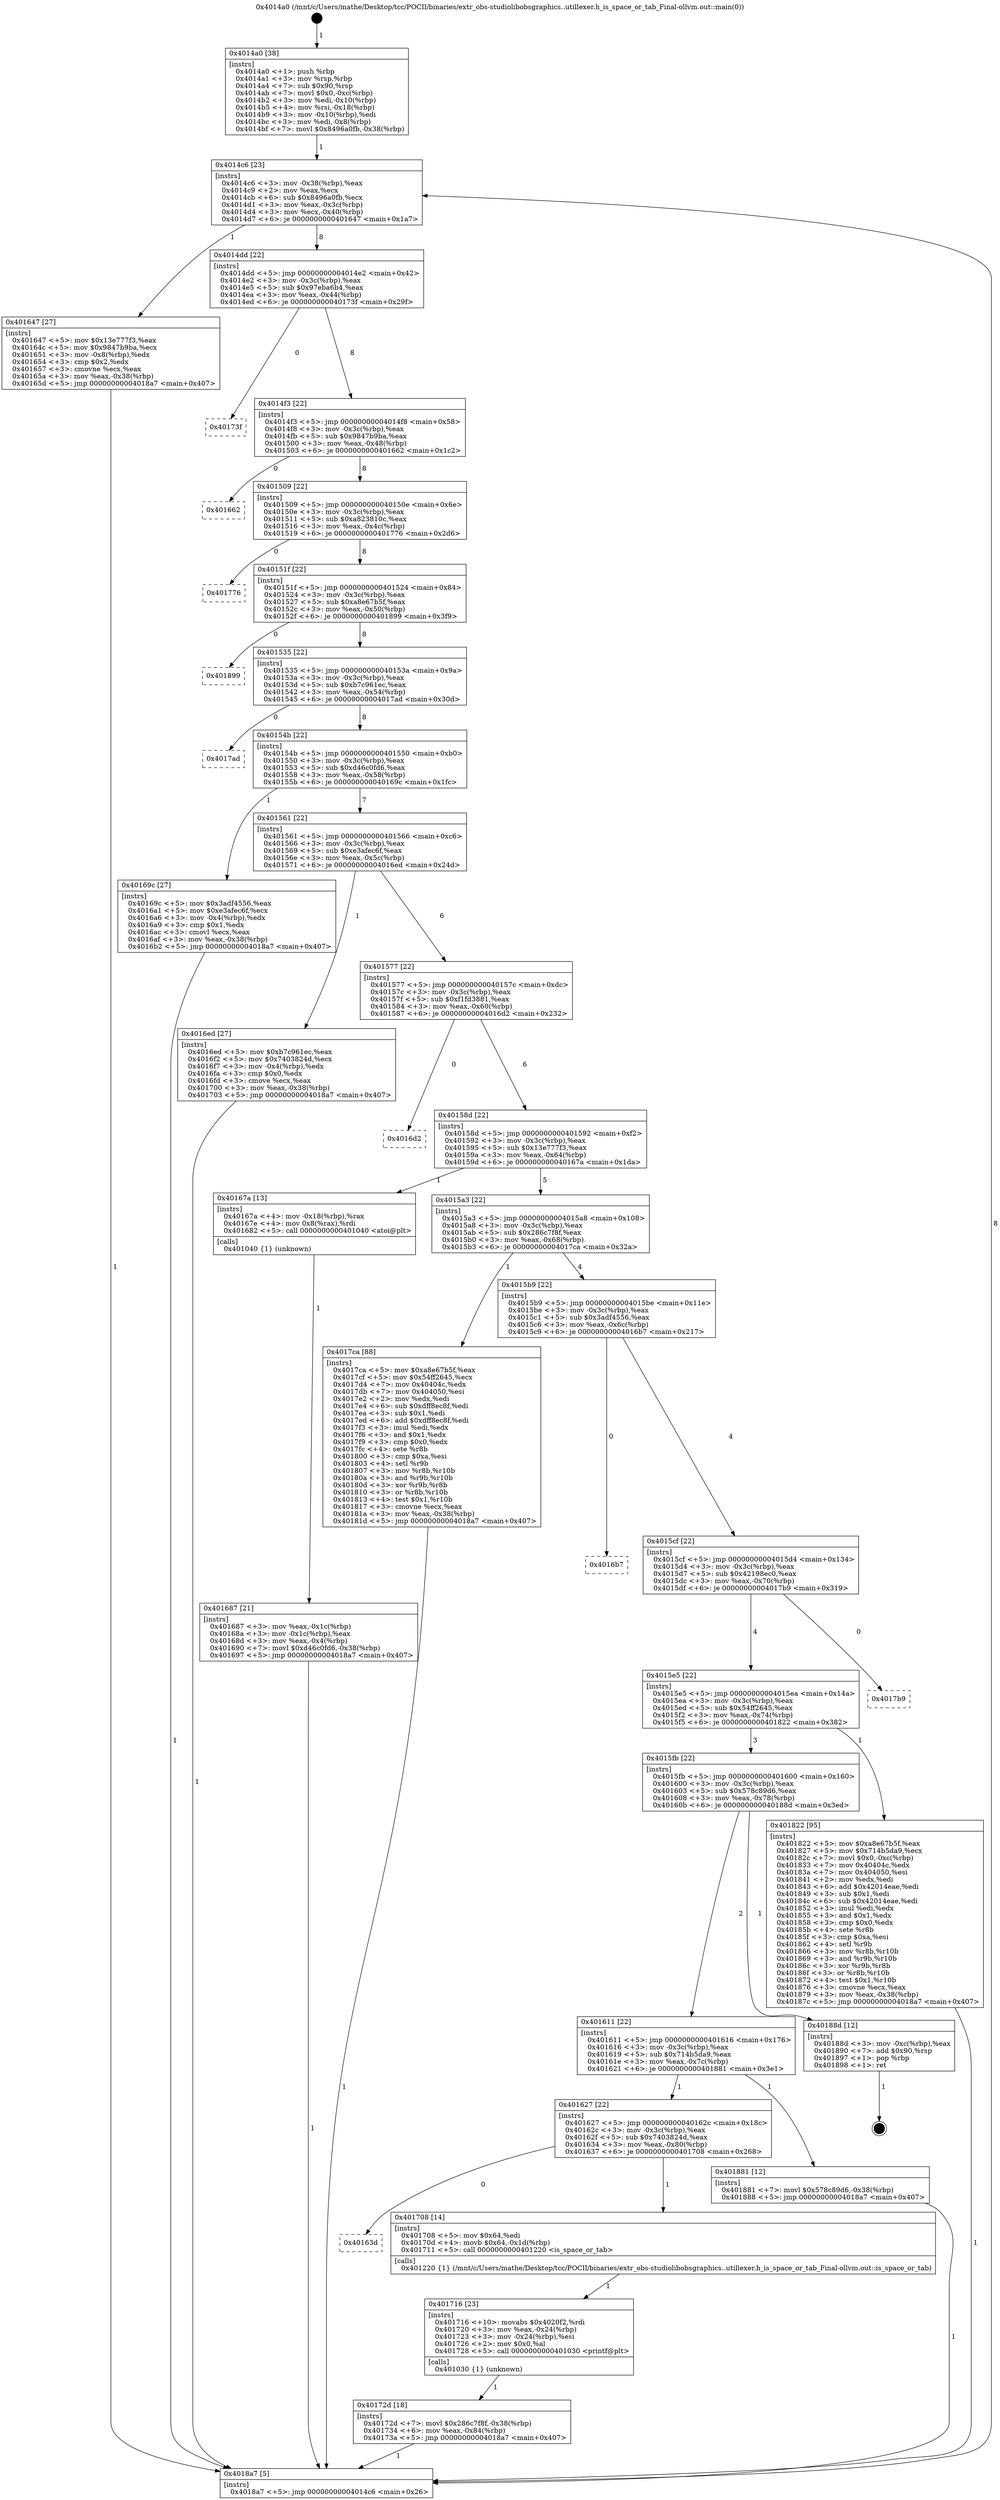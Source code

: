 digraph "0x4014a0" {
  label = "0x4014a0 (/mnt/c/Users/mathe/Desktop/tcc/POCII/binaries/extr_obs-studiolibobsgraphics..utillexer.h_is_space_or_tab_Final-ollvm.out::main(0))"
  labelloc = "t"
  node[shape=record]

  Entry [label="",width=0.3,height=0.3,shape=circle,fillcolor=black,style=filled]
  "0x4014c6" [label="{
     0x4014c6 [23]\l
     | [instrs]\l
     &nbsp;&nbsp;0x4014c6 \<+3\>: mov -0x38(%rbp),%eax\l
     &nbsp;&nbsp;0x4014c9 \<+2\>: mov %eax,%ecx\l
     &nbsp;&nbsp;0x4014cb \<+6\>: sub $0x8496a0fb,%ecx\l
     &nbsp;&nbsp;0x4014d1 \<+3\>: mov %eax,-0x3c(%rbp)\l
     &nbsp;&nbsp;0x4014d4 \<+3\>: mov %ecx,-0x40(%rbp)\l
     &nbsp;&nbsp;0x4014d7 \<+6\>: je 0000000000401647 \<main+0x1a7\>\l
  }"]
  "0x401647" [label="{
     0x401647 [27]\l
     | [instrs]\l
     &nbsp;&nbsp;0x401647 \<+5\>: mov $0x13e777f3,%eax\l
     &nbsp;&nbsp;0x40164c \<+5\>: mov $0x9847b9ba,%ecx\l
     &nbsp;&nbsp;0x401651 \<+3\>: mov -0x8(%rbp),%edx\l
     &nbsp;&nbsp;0x401654 \<+3\>: cmp $0x2,%edx\l
     &nbsp;&nbsp;0x401657 \<+3\>: cmovne %ecx,%eax\l
     &nbsp;&nbsp;0x40165a \<+3\>: mov %eax,-0x38(%rbp)\l
     &nbsp;&nbsp;0x40165d \<+5\>: jmp 00000000004018a7 \<main+0x407\>\l
  }"]
  "0x4014dd" [label="{
     0x4014dd [22]\l
     | [instrs]\l
     &nbsp;&nbsp;0x4014dd \<+5\>: jmp 00000000004014e2 \<main+0x42\>\l
     &nbsp;&nbsp;0x4014e2 \<+3\>: mov -0x3c(%rbp),%eax\l
     &nbsp;&nbsp;0x4014e5 \<+5\>: sub $0x97eba6b4,%eax\l
     &nbsp;&nbsp;0x4014ea \<+3\>: mov %eax,-0x44(%rbp)\l
     &nbsp;&nbsp;0x4014ed \<+6\>: je 000000000040173f \<main+0x29f\>\l
  }"]
  "0x4018a7" [label="{
     0x4018a7 [5]\l
     | [instrs]\l
     &nbsp;&nbsp;0x4018a7 \<+5\>: jmp 00000000004014c6 \<main+0x26\>\l
  }"]
  "0x4014a0" [label="{
     0x4014a0 [38]\l
     | [instrs]\l
     &nbsp;&nbsp;0x4014a0 \<+1\>: push %rbp\l
     &nbsp;&nbsp;0x4014a1 \<+3\>: mov %rsp,%rbp\l
     &nbsp;&nbsp;0x4014a4 \<+7\>: sub $0x90,%rsp\l
     &nbsp;&nbsp;0x4014ab \<+7\>: movl $0x0,-0xc(%rbp)\l
     &nbsp;&nbsp;0x4014b2 \<+3\>: mov %edi,-0x10(%rbp)\l
     &nbsp;&nbsp;0x4014b5 \<+4\>: mov %rsi,-0x18(%rbp)\l
     &nbsp;&nbsp;0x4014b9 \<+3\>: mov -0x10(%rbp),%edi\l
     &nbsp;&nbsp;0x4014bc \<+3\>: mov %edi,-0x8(%rbp)\l
     &nbsp;&nbsp;0x4014bf \<+7\>: movl $0x8496a0fb,-0x38(%rbp)\l
  }"]
  Exit [label="",width=0.3,height=0.3,shape=circle,fillcolor=black,style=filled,peripheries=2]
  "0x40173f" [label="{
     0x40173f\l
  }", style=dashed]
  "0x4014f3" [label="{
     0x4014f3 [22]\l
     | [instrs]\l
     &nbsp;&nbsp;0x4014f3 \<+5\>: jmp 00000000004014f8 \<main+0x58\>\l
     &nbsp;&nbsp;0x4014f8 \<+3\>: mov -0x3c(%rbp),%eax\l
     &nbsp;&nbsp;0x4014fb \<+5\>: sub $0x9847b9ba,%eax\l
     &nbsp;&nbsp;0x401500 \<+3\>: mov %eax,-0x48(%rbp)\l
     &nbsp;&nbsp;0x401503 \<+6\>: je 0000000000401662 \<main+0x1c2\>\l
  }"]
  "0x40172d" [label="{
     0x40172d [18]\l
     | [instrs]\l
     &nbsp;&nbsp;0x40172d \<+7\>: movl $0x286c7f8f,-0x38(%rbp)\l
     &nbsp;&nbsp;0x401734 \<+6\>: mov %eax,-0x84(%rbp)\l
     &nbsp;&nbsp;0x40173a \<+5\>: jmp 00000000004018a7 \<main+0x407\>\l
  }"]
  "0x401662" [label="{
     0x401662\l
  }", style=dashed]
  "0x401509" [label="{
     0x401509 [22]\l
     | [instrs]\l
     &nbsp;&nbsp;0x401509 \<+5\>: jmp 000000000040150e \<main+0x6e\>\l
     &nbsp;&nbsp;0x40150e \<+3\>: mov -0x3c(%rbp),%eax\l
     &nbsp;&nbsp;0x401511 \<+5\>: sub $0xa823810c,%eax\l
     &nbsp;&nbsp;0x401516 \<+3\>: mov %eax,-0x4c(%rbp)\l
     &nbsp;&nbsp;0x401519 \<+6\>: je 0000000000401776 \<main+0x2d6\>\l
  }"]
  "0x401716" [label="{
     0x401716 [23]\l
     | [instrs]\l
     &nbsp;&nbsp;0x401716 \<+10\>: movabs $0x4020f2,%rdi\l
     &nbsp;&nbsp;0x401720 \<+3\>: mov %eax,-0x24(%rbp)\l
     &nbsp;&nbsp;0x401723 \<+3\>: mov -0x24(%rbp),%esi\l
     &nbsp;&nbsp;0x401726 \<+2\>: mov $0x0,%al\l
     &nbsp;&nbsp;0x401728 \<+5\>: call 0000000000401030 \<printf@plt\>\l
     | [calls]\l
     &nbsp;&nbsp;0x401030 \{1\} (unknown)\l
  }"]
  "0x401776" [label="{
     0x401776\l
  }", style=dashed]
  "0x40151f" [label="{
     0x40151f [22]\l
     | [instrs]\l
     &nbsp;&nbsp;0x40151f \<+5\>: jmp 0000000000401524 \<main+0x84\>\l
     &nbsp;&nbsp;0x401524 \<+3\>: mov -0x3c(%rbp),%eax\l
     &nbsp;&nbsp;0x401527 \<+5\>: sub $0xa8e67b5f,%eax\l
     &nbsp;&nbsp;0x40152c \<+3\>: mov %eax,-0x50(%rbp)\l
     &nbsp;&nbsp;0x40152f \<+6\>: je 0000000000401899 \<main+0x3f9\>\l
  }"]
  "0x40163d" [label="{
     0x40163d\l
  }", style=dashed]
  "0x401899" [label="{
     0x401899\l
  }", style=dashed]
  "0x401535" [label="{
     0x401535 [22]\l
     | [instrs]\l
     &nbsp;&nbsp;0x401535 \<+5\>: jmp 000000000040153a \<main+0x9a\>\l
     &nbsp;&nbsp;0x40153a \<+3\>: mov -0x3c(%rbp),%eax\l
     &nbsp;&nbsp;0x40153d \<+5\>: sub $0xb7c961ec,%eax\l
     &nbsp;&nbsp;0x401542 \<+3\>: mov %eax,-0x54(%rbp)\l
     &nbsp;&nbsp;0x401545 \<+6\>: je 00000000004017ad \<main+0x30d\>\l
  }"]
  "0x401708" [label="{
     0x401708 [14]\l
     | [instrs]\l
     &nbsp;&nbsp;0x401708 \<+5\>: mov $0x64,%edi\l
     &nbsp;&nbsp;0x40170d \<+4\>: movb $0x64,-0x1d(%rbp)\l
     &nbsp;&nbsp;0x401711 \<+5\>: call 0000000000401220 \<is_space_or_tab\>\l
     | [calls]\l
     &nbsp;&nbsp;0x401220 \{1\} (/mnt/c/Users/mathe/Desktop/tcc/POCII/binaries/extr_obs-studiolibobsgraphics..utillexer.h_is_space_or_tab_Final-ollvm.out::is_space_or_tab)\l
  }"]
  "0x4017ad" [label="{
     0x4017ad\l
  }", style=dashed]
  "0x40154b" [label="{
     0x40154b [22]\l
     | [instrs]\l
     &nbsp;&nbsp;0x40154b \<+5\>: jmp 0000000000401550 \<main+0xb0\>\l
     &nbsp;&nbsp;0x401550 \<+3\>: mov -0x3c(%rbp),%eax\l
     &nbsp;&nbsp;0x401553 \<+5\>: sub $0xd46c0fd6,%eax\l
     &nbsp;&nbsp;0x401558 \<+3\>: mov %eax,-0x58(%rbp)\l
     &nbsp;&nbsp;0x40155b \<+6\>: je 000000000040169c \<main+0x1fc\>\l
  }"]
  "0x401627" [label="{
     0x401627 [22]\l
     | [instrs]\l
     &nbsp;&nbsp;0x401627 \<+5\>: jmp 000000000040162c \<main+0x18c\>\l
     &nbsp;&nbsp;0x40162c \<+3\>: mov -0x3c(%rbp),%eax\l
     &nbsp;&nbsp;0x40162f \<+5\>: sub $0x7403824d,%eax\l
     &nbsp;&nbsp;0x401634 \<+3\>: mov %eax,-0x80(%rbp)\l
     &nbsp;&nbsp;0x401637 \<+6\>: je 0000000000401708 \<main+0x268\>\l
  }"]
  "0x40169c" [label="{
     0x40169c [27]\l
     | [instrs]\l
     &nbsp;&nbsp;0x40169c \<+5\>: mov $0x3adf4556,%eax\l
     &nbsp;&nbsp;0x4016a1 \<+5\>: mov $0xe3afec6f,%ecx\l
     &nbsp;&nbsp;0x4016a6 \<+3\>: mov -0x4(%rbp),%edx\l
     &nbsp;&nbsp;0x4016a9 \<+3\>: cmp $0x1,%edx\l
     &nbsp;&nbsp;0x4016ac \<+3\>: cmovl %ecx,%eax\l
     &nbsp;&nbsp;0x4016af \<+3\>: mov %eax,-0x38(%rbp)\l
     &nbsp;&nbsp;0x4016b2 \<+5\>: jmp 00000000004018a7 \<main+0x407\>\l
  }"]
  "0x401561" [label="{
     0x401561 [22]\l
     | [instrs]\l
     &nbsp;&nbsp;0x401561 \<+5\>: jmp 0000000000401566 \<main+0xc6\>\l
     &nbsp;&nbsp;0x401566 \<+3\>: mov -0x3c(%rbp),%eax\l
     &nbsp;&nbsp;0x401569 \<+5\>: sub $0xe3afec6f,%eax\l
     &nbsp;&nbsp;0x40156e \<+3\>: mov %eax,-0x5c(%rbp)\l
     &nbsp;&nbsp;0x401571 \<+6\>: je 00000000004016ed \<main+0x24d\>\l
  }"]
  "0x401881" [label="{
     0x401881 [12]\l
     | [instrs]\l
     &nbsp;&nbsp;0x401881 \<+7\>: movl $0x578c89d6,-0x38(%rbp)\l
     &nbsp;&nbsp;0x401888 \<+5\>: jmp 00000000004018a7 \<main+0x407\>\l
  }"]
  "0x4016ed" [label="{
     0x4016ed [27]\l
     | [instrs]\l
     &nbsp;&nbsp;0x4016ed \<+5\>: mov $0xb7c961ec,%eax\l
     &nbsp;&nbsp;0x4016f2 \<+5\>: mov $0x7403824d,%ecx\l
     &nbsp;&nbsp;0x4016f7 \<+3\>: mov -0x4(%rbp),%edx\l
     &nbsp;&nbsp;0x4016fa \<+3\>: cmp $0x0,%edx\l
     &nbsp;&nbsp;0x4016fd \<+3\>: cmove %ecx,%eax\l
     &nbsp;&nbsp;0x401700 \<+3\>: mov %eax,-0x38(%rbp)\l
     &nbsp;&nbsp;0x401703 \<+5\>: jmp 00000000004018a7 \<main+0x407\>\l
  }"]
  "0x401577" [label="{
     0x401577 [22]\l
     | [instrs]\l
     &nbsp;&nbsp;0x401577 \<+5\>: jmp 000000000040157c \<main+0xdc\>\l
     &nbsp;&nbsp;0x40157c \<+3\>: mov -0x3c(%rbp),%eax\l
     &nbsp;&nbsp;0x40157f \<+5\>: sub $0xf1fd3881,%eax\l
     &nbsp;&nbsp;0x401584 \<+3\>: mov %eax,-0x60(%rbp)\l
     &nbsp;&nbsp;0x401587 \<+6\>: je 00000000004016d2 \<main+0x232\>\l
  }"]
  "0x401611" [label="{
     0x401611 [22]\l
     | [instrs]\l
     &nbsp;&nbsp;0x401611 \<+5\>: jmp 0000000000401616 \<main+0x176\>\l
     &nbsp;&nbsp;0x401616 \<+3\>: mov -0x3c(%rbp),%eax\l
     &nbsp;&nbsp;0x401619 \<+5\>: sub $0x714b5da9,%eax\l
     &nbsp;&nbsp;0x40161e \<+3\>: mov %eax,-0x7c(%rbp)\l
     &nbsp;&nbsp;0x401621 \<+6\>: je 0000000000401881 \<main+0x3e1\>\l
  }"]
  "0x4016d2" [label="{
     0x4016d2\l
  }", style=dashed]
  "0x40158d" [label="{
     0x40158d [22]\l
     | [instrs]\l
     &nbsp;&nbsp;0x40158d \<+5\>: jmp 0000000000401592 \<main+0xf2\>\l
     &nbsp;&nbsp;0x401592 \<+3\>: mov -0x3c(%rbp),%eax\l
     &nbsp;&nbsp;0x401595 \<+5\>: sub $0x13e777f3,%eax\l
     &nbsp;&nbsp;0x40159a \<+3\>: mov %eax,-0x64(%rbp)\l
     &nbsp;&nbsp;0x40159d \<+6\>: je 000000000040167a \<main+0x1da\>\l
  }"]
  "0x40188d" [label="{
     0x40188d [12]\l
     | [instrs]\l
     &nbsp;&nbsp;0x40188d \<+3\>: mov -0xc(%rbp),%eax\l
     &nbsp;&nbsp;0x401890 \<+7\>: add $0x90,%rsp\l
     &nbsp;&nbsp;0x401897 \<+1\>: pop %rbp\l
     &nbsp;&nbsp;0x401898 \<+1\>: ret\l
  }"]
  "0x40167a" [label="{
     0x40167a [13]\l
     | [instrs]\l
     &nbsp;&nbsp;0x40167a \<+4\>: mov -0x18(%rbp),%rax\l
     &nbsp;&nbsp;0x40167e \<+4\>: mov 0x8(%rax),%rdi\l
     &nbsp;&nbsp;0x401682 \<+5\>: call 0000000000401040 \<atoi@plt\>\l
     | [calls]\l
     &nbsp;&nbsp;0x401040 \{1\} (unknown)\l
  }"]
  "0x4015a3" [label="{
     0x4015a3 [22]\l
     | [instrs]\l
     &nbsp;&nbsp;0x4015a3 \<+5\>: jmp 00000000004015a8 \<main+0x108\>\l
     &nbsp;&nbsp;0x4015a8 \<+3\>: mov -0x3c(%rbp),%eax\l
     &nbsp;&nbsp;0x4015ab \<+5\>: sub $0x286c7f8f,%eax\l
     &nbsp;&nbsp;0x4015b0 \<+3\>: mov %eax,-0x68(%rbp)\l
     &nbsp;&nbsp;0x4015b3 \<+6\>: je 00000000004017ca \<main+0x32a\>\l
  }"]
  "0x401687" [label="{
     0x401687 [21]\l
     | [instrs]\l
     &nbsp;&nbsp;0x401687 \<+3\>: mov %eax,-0x1c(%rbp)\l
     &nbsp;&nbsp;0x40168a \<+3\>: mov -0x1c(%rbp),%eax\l
     &nbsp;&nbsp;0x40168d \<+3\>: mov %eax,-0x4(%rbp)\l
     &nbsp;&nbsp;0x401690 \<+7\>: movl $0xd46c0fd6,-0x38(%rbp)\l
     &nbsp;&nbsp;0x401697 \<+5\>: jmp 00000000004018a7 \<main+0x407\>\l
  }"]
  "0x4015fb" [label="{
     0x4015fb [22]\l
     | [instrs]\l
     &nbsp;&nbsp;0x4015fb \<+5\>: jmp 0000000000401600 \<main+0x160\>\l
     &nbsp;&nbsp;0x401600 \<+3\>: mov -0x3c(%rbp),%eax\l
     &nbsp;&nbsp;0x401603 \<+5\>: sub $0x578c89d6,%eax\l
     &nbsp;&nbsp;0x401608 \<+3\>: mov %eax,-0x78(%rbp)\l
     &nbsp;&nbsp;0x40160b \<+6\>: je 000000000040188d \<main+0x3ed\>\l
  }"]
  "0x4017ca" [label="{
     0x4017ca [88]\l
     | [instrs]\l
     &nbsp;&nbsp;0x4017ca \<+5\>: mov $0xa8e67b5f,%eax\l
     &nbsp;&nbsp;0x4017cf \<+5\>: mov $0x54ff2645,%ecx\l
     &nbsp;&nbsp;0x4017d4 \<+7\>: mov 0x40404c,%edx\l
     &nbsp;&nbsp;0x4017db \<+7\>: mov 0x404050,%esi\l
     &nbsp;&nbsp;0x4017e2 \<+2\>: mov %edx,%edi\l
     &nbsp;&nbsp;0x4017e4 \<+6\>: sub $0xdff8ec8f,%edi\l
     &nbsp;&nbsp;0x4017ea \<+3\>: sub $0x1,%edi\l
     &nbsp;&nbsp;0x4017ed \<+6\>: add $0xdff8ec8f,%edi\l
     &nbsp;&nbsp;0x4017f3 \<+3\>: imul %edi,%edx\l
     &nbsp;&nbsp;0x4017f6 \<+3\>: and $0x1,%edx\l
     &nbsp;&nbsp;0x4017f9 \<+3\>: cmp $0x0,%edx\l
     &nbsp;&nbsp;0x4017fc \<+4\>: sete %r8b\l
     &nbsp;&nbsp;0x401800 \<+3\>: cmp $0xa,%esi\l
     &nbsp;&nbsp;0x401803 \<+4\>: setl %r9b\l
     &nbsp;&nbsp;0x401807 \<+3\>: mov %r8b,%r10b\l
     &nbsp;&nbsp;0x40180a \<+3\>: and %r9b,%r10b\l
     &nbsp;&nbsp;0x40180d \<+3\>: xor %r9b,%r8b\l
     &nbsp;&nbsp;0x401810 \<+3\>: or %r8b,%r10b\l
     &nbsp;&nbsp;0x401813 \<+4\>: test $0x1,%r10b\l
     &nbsp;&nbsp;0x401817 \<+3\>: cmovne %ecx,%eax\l
     &nbsp;&nbsp;0x40181a \<+3\>: mov %eax,-0x38(%rbp)\l
     &nbsp;&nbsp;0x40181d \<+5\>: jmp 00000000004018a7 \<main+0x407\>\l
  }"]
  "0x4015b9" [label="{
     0x4015b9 [22]\l
     | [instrs]\l
     &nbsp;&nbsp;0x4015b9 \<+5\>: jmp 00000000004015be \<main+0x11e\>\l
     &nbsp;&nbsp;0x4015be \<+3\>: mov -0x3c(%rbp),%eax\l
     &nbsp;&nbsp;0x4015c1 \<+5\>: sub $0x3adf4556,%eax\l
     &nbsp;&nbsp;0x4015c6 \<+3\>: mov %eax,-0x6c(%rbp)\l
     &nbsp;&nbsp;0x4015c9 \<+6\>: je 00000000004016b7 \<main+0x217\>\l
  }"]
  "0x401822" [label="{
     0x401822 [95]\l
     | [instrs]\l
     &nbsp;&nbsp;0x401822 \<+5\>: mov $0xa8e67b5f,%eax\l
     &nbsp;&nbsp;0x401827 \<+5\>: mov $0x714b5da9,%ecx\l
     &nbsp;&nbsp;0x40182c \<+7\>: movl $0x0,-0xc(%rbp)\l
     &nbsp;&nbsp;0x401833 \<+7\>: mov 0x40404c,%edx\l
     &nbsp;&nbsp;0x40183a \<+7\>: mov 0x404050,%esi\l
     &nbsp;&nbsp;0x401841 \<+2\>: mov %edx,%edi\l
     &nbsp;&nbsp;0x401843 \<+6\>: add $0x42014eae,%edi\l
     &nbsp;&nbsp;0x401849 \<+3\>: sub $0x1,%edi\l
     &nbsp;&nbsp;0x40184c \<+6\>: sub $0x42014eae,%edi\l
     &nbsp;&nbsp;0x401852 \<+3\>: imul %edi,%edx\l
     &nbsp;&nbsp;0x401855 \<+3\>: and $0x1,%edx\l
     &nbsp;&nbsp;0x401858 \<+3\>: cmp $0x0,%edx\l
     &nbsp;&nbsp;0x40185b \<+4\>: sete %r8b\l
     &nbsp;&nbsp;0x40185f \<+3\>: cmp $0xa,%esi\l
     &nbsp;&nbsp;0x401862 \<+4\>: setl %r9b\l
     &nbsp;&nbsp;0x401866 \<+3\>: mov %r8b,%r10b\l
     &nbsp;&nbsp;0x401869 \<+3\>: and %r9b,%r10b\l
     &nbsp;&nbsp;0x40186c \<+3\>: xor %r9b,%r8b\l
     &nbsp;&nbsp;0x40186f \<+3\>: or %r8b,%r10b\l
     &nbsp;&nbsp;0x401872 \<+4\>: test $0x1,%r10b\l
     &nbsp;&nbsp;0x401876 \<+3\>: cmovne %ecx,%eax\l
     &nbsp;&nbsp;0x401879 \<+3\>: mov %eax,-0x38(%rbp)\l
     &nbsp;&nbsp;0x40187c \<+5\>: jmp 00000000004018a7 \<main+0x407\>\l
  }"]
  "0x4016b7" [label="{
     0x4016b7\l
  }", style=dashed]
  "0x4015cf" [label="{
     0x4015cf [22]\l
     | [instrs]\l
     &nbsp;&nbsp;0x4015cf \<+5\>: jmp 00000000004015d4 \<main+0x134\>\l
     &nbsp;&nbsp;0x4015d4 \<+3\>: mov -0x3c(%rbp),%eax\l
     &nbsp;&nbsp;0x4015d7 \<+5\>: sub $0x42198ec0,%eax\l
     &nbsp;&nbsp;0x4015dc \<+3\>: mov %eax,-0x70(%rbp)\l
     &nbsp;&nbsp;0x4015df \<+6\>: je 00000000004017b9 \<main+0x319\>\l
  }"]
  "0x4015e5" [label="{
     0x4015e5 [22]\l
     | [instrs]\l
     &nbsp;&nbsp;0x4015e5 \<+5\>: jmp 00000000004015ea \<main+0x14a\>\l
     &nbsp;&nbsp;0x4015ea \<+3\>: mov -0x3c(%rbp),%eax\l
     &nbsp;&nbsp;0x4015ed \<+5\>: sub $0x54ff2645,%eax\l
     &nbsp;&nbsp;0x4015f2 \<+3\>: mov %eax,-0x74(%rbp)\l
     &nbsp;&nbsp;0x4015f5 \<+6\>: je 0000000000401822 \<main+0x382\>\l
  }"]
  "0x4017b9" [label="{
     0x4017b9\l
  }", style=dashed]
  Entry -> "0x4014a0" [label=" 1"]
  "0x4014c6" -> "0x401647" [label=" 1"]
  "0x4014c6" -> "0x4014dd" [label=" 8"]
  "0x401647" -> "0x4018a7" [label=" 1"]
  "0x4014a0" -> "0x4014c6" [label=" 1"]
  "0x4018a7" -> "0x4014c6" [label=" 8"]
  "0x40188d" -> Exit [label=" 1"]
  "0x4014dd" -> "0x40173f" [label=" 0"]
  "0x4014dd" -> "0x4014f3" [label=" 8"]
  "0x401881" -> "0x4018a7" [label=" 1"]
  "0x4014f3" -> "0x401662" [label=" 0"]
  "0x4014f3" -> "0x401509" [label=" 8"]
  "0x401822" -> "0x4018a7" [label=" 1"]
  "0x401509" -> "0x401776" [label=" 0"]
  "0x401509" -> "0x40151f" [label=" 8"]
  "0x4017ca" -> "0x4018a7" [label=" 1"]
  "0x40151f" -> "0x401899" [label=" 0"]
  "0x40151f" -> "0x401535" [label=" 8"]
  "0x40172d" -> "0x4018a7" [label=" 1"]
  "0x401535" -> "0x4017ad" [label=" 0"]
  "0x401535" -> "0x40154b" [label=" 8"]
  "0x401716" -> "0x40172d" [label=" 1"]
  "0x40154b" -> "0x40169c" [label=" 1"]
  "0x40154b" -> "0x401561" [label=" 7"]
  "0x401627" -> "0x40163d" [label=" 0"]
  "0x401561" -> "0x4016ed" [label=" 1"]
  "0x401561" -> "0x401577" [label=" 6"]
  "0x401627" -> "0x401708" [label=" 1"]
  "0x401577" -> "0x4016d2" [label=" 0"]
  "0x401577" -> "0x40158d" [label=" 6"]
  "0x401611" -> "0x401627" [label=" 1"]
  "0x40158d" -> "0x40167a" [label=" 1"]
  "0x40158d" -> "0x4015a3" [label=" 5"]
  "0x40167a" -> "0x401687" [label=" 1"]
  "0x401687" -> "0x4018a7" [label=" 1"]
  "0x40169c" -> "0x4018a7" [label=" 1"]
  "0x4016ed" -> "0x4018a7" [label=" 1"]
  "0x401611" -> "0x401881" [label=" 1"]
  "0x4015a3" -> "0x4017ca" [label=" 1"]
  "0x4015a3" -> "0x4015b9" [label=" 4"]
  "0x4015fb" -> "0x401611" [label=" 2"]
  "0x4015b9" -> "0x4016b7" [label=" 0"]
  "0x4015b9" -> "0x4015cf" [label=" 4"]
  "0x4015fb" -> "0x40188d" [label=" 1"]
  "0x4015cf" -> "0x4017b9" [label=" 0"]
  "0x4015cf" -> "0x4015e5" [label=" 4"]
  "0x401708" -> "0x401716" [label=" 1"]
  "0x4015e5" -> "0x401822" [label=" 1"]
  "0x4015e5" -> "0x4015fb" [label=" 3"]
}
